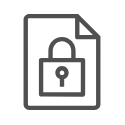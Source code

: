 <mxfile version="14.6.13" type="device"><diagram id="qkoQpMnE-d0kL8gBPSQC" name="Seite-1"><mxGraphModel dx="1086" dy="4473" grid="1" gridSize="10" guides="1" tooltips="1" connect="1" arrows="1" fold="1" page="1" pageScale="1" pageWidth="827" pageHeight="1169" math="0" shadow="0"><root><mxCell id="0"/><mxCell id="1" parent="0"/><mxCell id="qv1ir4eN5bnTXAXrEh7r-1" value="" style="outlineConnect=0;fontColor=#232F3E;gradientColor=none;strokeColor=#505050;fillColor=#ffffff;dashed=0;verticalLabelPosition=bottom;verticalAlign=top;align=center;html=1;fontSize=12;fontStyle=0;aspect=fixed;shape=mxgraph.aws4.resourceIcon;resIcon=mxgraph.aws4.encrypted_data;" vertex="1" parent="1"><mxGeometry x="40" y="-3480" width="60" height="60" as="geometry"/></mxCell></root></mxGraphModel></diagram></mxfile>
